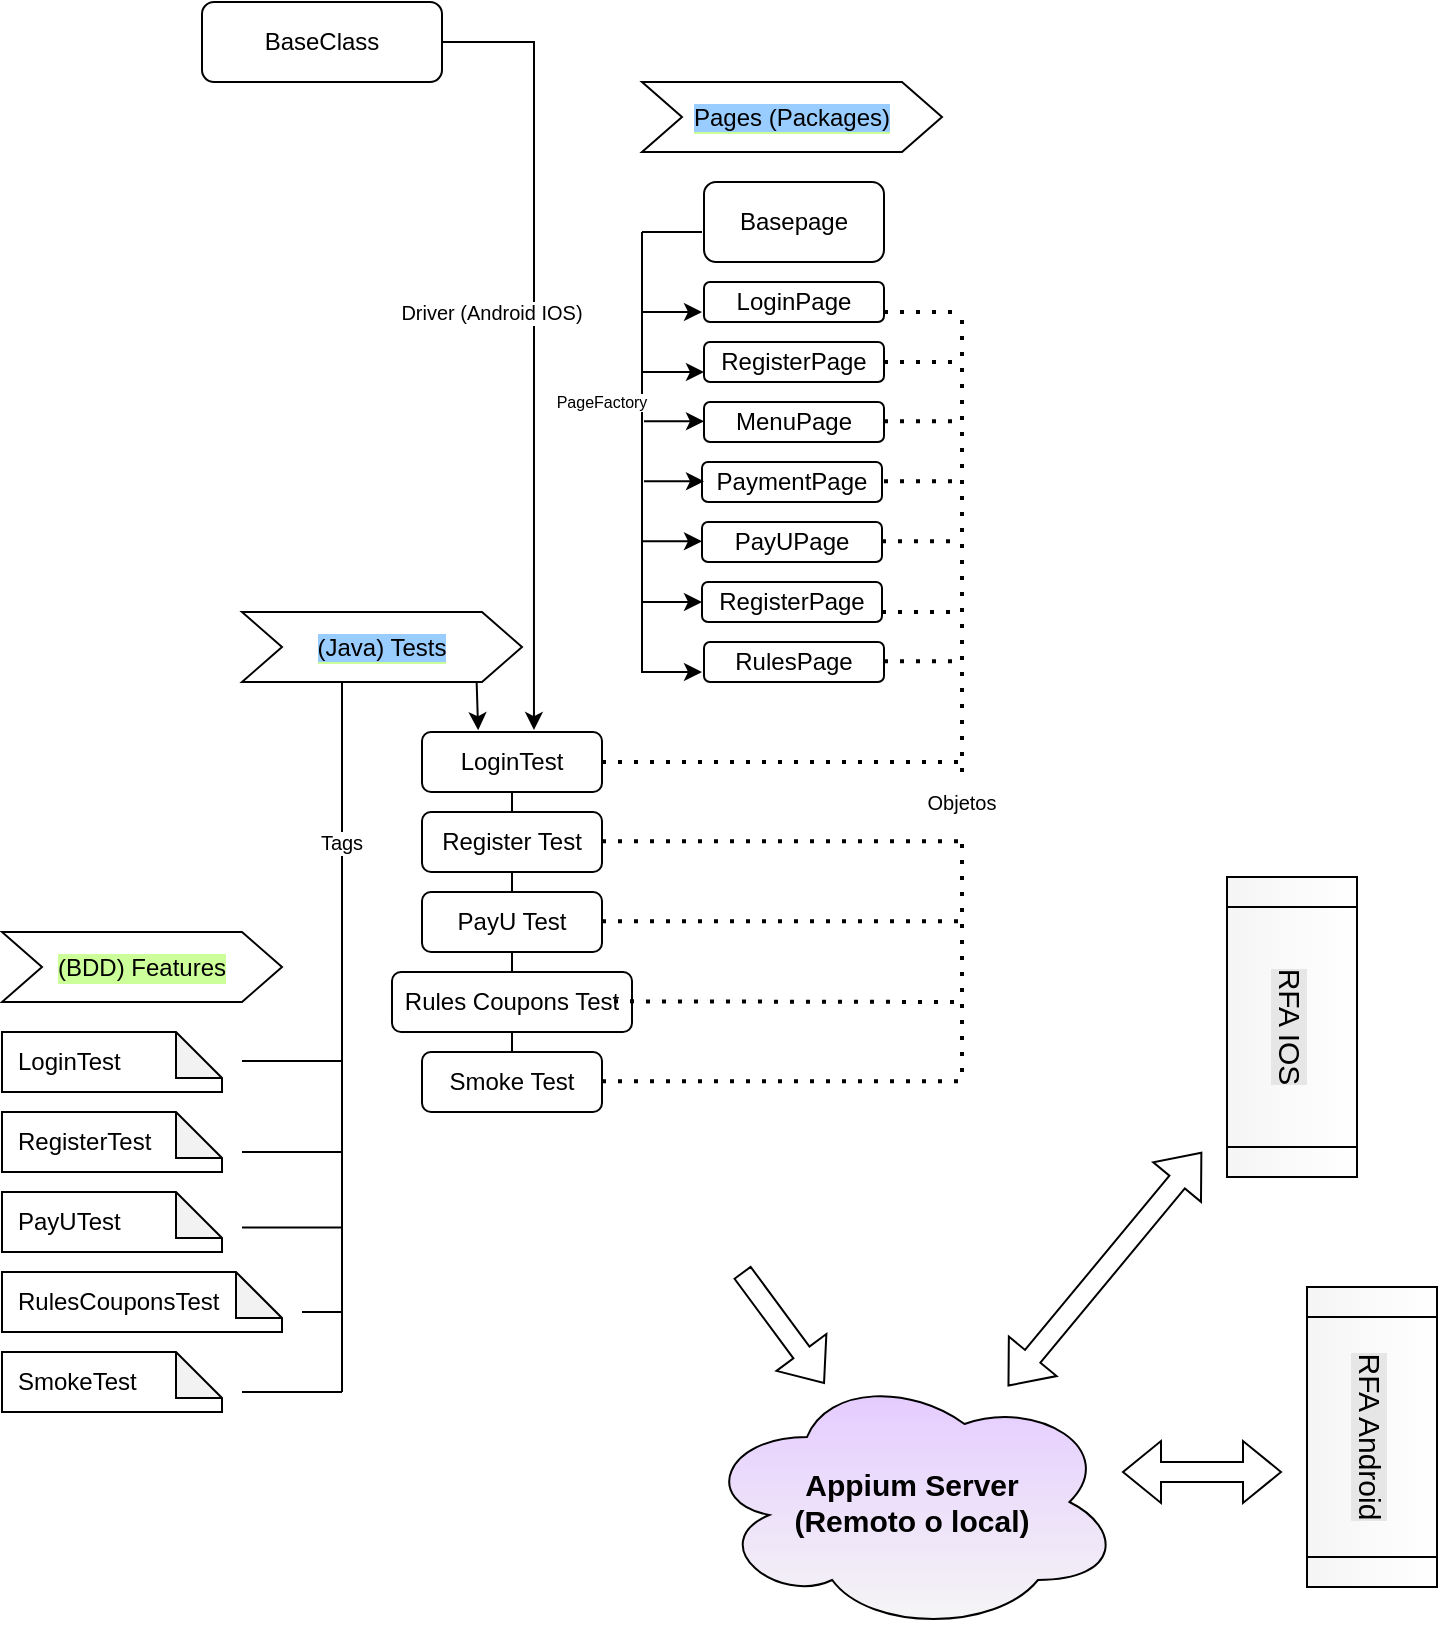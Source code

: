<mxfile version="18.0.2" type="github">
  <diagram id="C5RBs43oDa-KdzZeNtuy" name="Page-1">
    <mxGraphModel dx="894" dy="476" grid="1" gridSize="10" guides="1" tooltips="1" connect="1" arrows="1" fold="1" page="1" pageScale="1" pageWidth="827" pageHeight="1169" math="0" shadow="0">
      <root>
        <mxCell id="WIyWlLk6GJQsqaUBKTNV-0" />
        <mxCell id="WIyWlLk6GJQsqaUBKTNV-1" parent="WIyWlLk6GJQsqaUBKTNV-0" />
        <mxCell id="WIyWlLk6GJQsqaUBKTNV-3" value="BaseClass" style="rounded=1;whiteSpace=wrap;html=1;fontSize=12;glass=0;strokeWidth=1;shadow=0;" parent="WIyWlLk6GJQsqaUBKTNV-1" vertex="1">
          <mxGeometry x="140" y="305" width="120" height="40" as="geometry" />
        </mxCell>
        <mxCell id="WIyWlLk6GJQsqaUBKTNV-7" value="Basepage" style="rounded=1;whiteSpace=wrap;html=1;fontSize=12;glass=0;strokeWidth=1;shadow=0;" parent="WIyWlLk6GJQsqaUBKTNV-1" vertex="1">
          <mxGeometry x="391" y="395" width="90" height="40" as="geometry" />
        </mxCell>
        <mxCell id="WIyWlLk6GJQsqaUBKTNV-11" value="LoginTest" style="rounded=1;whiteSpace=wrap;html=1;fontSize=12;glass=0;strokeWidth=1;shadow=0;labelBackgroundColor=#FFFFFF;" parent="WIyWlLk6GJQsqaUBKTNV-1" vertex="1">
          <mxGeometry x="250" y="670" width="90" height="30" as="geometry" />
        </mxCell>
        <mxCell id="PB_Wogjj3rm_3J1EFjVq-0" value="(BDD) Features" style="shape=step;perimeter=stepPerimeter;whiteSpace=wrap;html=1;fixedSize=1;labelBackgroundColor=#CCFF99;" vertex="1" parent="WIyWlLk6GJQsqaUBKTNV-1">
          <mxGeometry x="40" y="770" width="140" height="35" as="geometry" />
        </mxCell>
        <mxCell id="PB_Wogjj3rm_3J1EFjVq-1" value="LoginTest" style="shape=note;whiteSpace=wrap;html=1;backgroundOutline=1;darkOpacity=0.05;size=23;align=left;spacingLeft=6;labelBackgroundColor=default;" vertex="1" parent="WIyWlLk6GJQsqaUBKTNV-1">
          <mxGeometry x="40" y="820" width="110" height="30" as="geometry" />
        </mxCell>
        <mxCell id="PB_Wogjj3rm_3J1EFjVq-2" value="RegisterTest" style="shape=note;whiteSpace=wrap;html=1;backgroundOutline=1;darkOpacity=0.05;size=23;align=left;spacingLeft=6;" vertex="1" parent="WIyWlLk6GJQsqaUBKTNV-1">
          <mxGeometry x="40" y="860" width="110" height="30" as="geometry" />
        </mxCell>
        <mxCell id="PB_Wogjj3rm_3J1EFjVq-3" value="PayUTest" style="shape=note;whiteSpace=wrap;html=1;backgroundOutline=1;darkOpacity=0.05;size=23;align=left;spacingLeft=6;" vertex="1" parent="WIyWlLk6GJQsqaUBKTNV-1">
          <mxGeometry x="40" y="900" width="110" height="30" as="geometry" />
        </mxCell>
        <mxCell id="PB_Wogjj3rm_3J1EFjVq-4" value="RulesCouponsTest" style="shape=note;whiteSpace=wrap;html=1;backgroundOutline=1;darkOpacity=0.05;size=23;align=left;spacingLeft=6;" vertex="1" parent="WIyWlLk6GJQsqaUBKTNV-1">
          <mxGeometry x="40" y="940" width="140" height="30" as="geometry" />
        </mxCell>
        <mxCell id="PB_Wogjj3rm_3J1EFjVq-7" value="SmokeTest" style="shape=note;whiteSpace=wrap;html=1;backgroundOutline=1;darkOpacity=0.05;size=23;align=left;spacingLeft=6;" vertex="1" parent="WIyWlLk6GJQsqaUBKTNV-1">
          <mxGeometry x="40" y="980" width="110" height="30" as="geometry" />
        </mxCell>
        <mxCell id="PB_Wogjj3rm_3J1EFjVq-9" value="" style="endArrow=classic;html=1;rounded=0;" edge="1" parent="WIyWlLk6GJQsqaUBKTNV-1">
          <mxGeometry width="50" height="50" relative="1" as="geometry">
            <mxPoint x="160" y="917.75" as="sourcePoint" />
            <mxPoint x="210" y="625" as="targetPoint" />
            <Array as="points">
              <mxPoint x="210" y="917.75" />
            </Array>
          </mxGeometry>
        </mxCell>
        <mxCell id="PB_Wogjj3rm_3J1EFjVq-10" value="" style="endArrow=none;html=1;rounded=0;" edge="1" parent="WIyWlLk6GJQsqaUBKTNV-1">
          <mxGeometry width="50" height="50" relative="1" as="geometry">
            <mxPoint x="160" y="834.5" as="sourcePoint" />
            <mxPoint x="210" y="834.5" as="targetPoint" />
          </mxGeometry>
        </mxCell>
        <mxCell id="PB_Wogjj3rm_3J1EFjVq-11" value="" style="endArrow=none;html=1;rounded=0;" edge="1" parent="WIyWlLk6GJQsqaUBKTNV-1">
          <mxGeometry width="50" height="50" relative="1" as="geometry">
            <mxPoint x="160" y="880" as="sourcePoint" />
            <mxPoint x="210" y="880" as="targetPoint" />
          </mxGeometry>
        </mxCell>
        <mxCell id="PB_Wogjj3rm_3J1EFjVq-12" value="" style="endArrow=none;html=1;rounded=0;" edge="1" parent="WIyWlLk6GJQsqaUBKTNV-1">
          <mxGeometry width="50" height="50" relative="1" as="geometry">
            <mxPoint x="190" y="960" as="sourcePoint" />
            <mxPoint x="210" y="960" as="targetPoint" />
          </mxGeometry>
        </mxCell>
        <mxCell id="PB_Wogjj3rm_3J1EFjVq-14" value="" style="endArrow=none;html=1;rounded=0;" edge="1" parent="WIyWlLk6GJQsqaUBKTNV-1">
          <mxGeometry width="50" height="50" relative="1" as="geometry">
            <mxPoint x="210" y="960" as="sourcePoint" />
            <mxPoint x="210" y="830" as="targetPoint" />
          </mxGeometry>
        </mxCell>
        <mxCell id="PB_Wogjj3rm_3J1EFjVq-15" value="&lt;span style=&quot;background-color: rgb(153, 204, 255);&quot;&gt;(Java) Tests&lt;/span&gt;" style="shape=step;perimeter=stepPerimeter;whiteSpace=wrap;html=1;fixedSize=1;labelBackgroundColor=#CCFF99;" vertex="1" parent="WIyWlLk6GJQsqaUBKTNV-1">
          <mxGeometry x="160" y="610" width="140" height="35" as="geometry" />
        </mxCell>
        <mxCell id="PB_Wogjj3rm_3J1EFjVq-17" value="Register Test" style="rounded=1;whiteSpace=wrap;html=1;fontSize=12;glass=0;strokeWidth=1;shadow=0;labelBackgroundColor=#FFFFFF;" vertex="1" parent="WIyWlLk6GJQsqaUBKTNV-1">
          <mxGeometry x="250" y="710" width="90" height="30" as="geometry" />
        </mxCell>
        <mxCell id="PB_Wogjj3rm_3J1EFjVq-18" value="PayU Test" style="rounded=1;whiteSpace=wrap;html=1;fontSize=12;glass=0;strokeWidth=1;shadow=0;labelBackgroundColor=#FFFFFF;" vertex="1" parent="WIyWlLk6GJQsqaUBKTNV-1">
          <mxGeometry x="250" y="750" width="90" height="30" as="geometry" />
        </mxCell>
        <mxCell id="PB_Wogjj3rm_3J1EFjVq-19" value="Rules Coupons Test" style="rounded=1;whiteSpace=wrap;html=1;fontSize=12;glass=0;strokeWidth=1;shadow=0;labelBackgroundColor=#FFFFFF;" vertex="1" parent="WIyWlLk6GJQsqaUBKTNV-1">
          <mxGeometry x="235" y="790" width="120" height="30" as="geometry" />
        </mxCell>
        <mxCell id="PB_Wogjj3rm_3J1EFjVq-20" value="Smoke Test" style="rounded=1;whiteSpace=wrap;html=1;fontSize=12;glass=0;strokeWidth=1;shadow=0;labelBackgroundColor=#FFFFFF;" vertex="1" parent="WIyWlLk6GJQsqaUBKTNV-1">
          <mxGeometry x="250" y="830" width="90" height="30" as="geometry" />
        </mxCell>
        <mxCell id="PB_Wogjj3rm_3J1EFjVq-21" value="" style="endArrow=none;html=1;rounded=0;entryX=0.5;entryY=1;entryDx=0;entryDy=0;" edge="1" parent="WIyWlLk6GJQsqaUBKTNV-1" source="PB_Wogjj3rm_3J1EFjVq-18" target="PB_Wogjj3rm_3J1EFjVq-17">
          <mxGeometry width="50" height="50" relative="1" as="geometry">
            <mxPoint x="340" y="770" as="sourcePoint" />
            <mxPoint x="390" y="720" as="targetPoint" />
          </mxGeometry>
        </mxCell>
        <mxCell id="PB_Wogjj3rm_3J1EFjVq-22" value="" style="endArrow=none;html=1;rounded=0;entryX=0.5;entryY=1;entryDx=0;entryDy=0;exitX=0.5;exitY=0;exitDx=0;exitDy=0;" edge="1" parent="WIyWlLk6GJQsqaUBKTNV-1" source="PB_Wogjj3rm_3J1EFjVq-17" target="WIyWlLk6GJQsqaUBKTNV-11">
          <mxGeometry width="50" height="50" relative="1" as="geometry">
            <mxPoint x="340" y="770" as="sourcePoint" />
            <mxPoint x="390" y="720" as="targetPoint" />
          </mxGeometry>
        </mxCell>
        <mxCell id="PB_Wogjj3rm_3J1EFjVq-23" value="" style="endArrow=none;html=1;rounded=0;entryX=0.5;entryY=1;entryDx=0;entryDy=0;exitX=0.5;exitY=0;exitDx=0;exitDy=0;" edge="1" parent="WIyWlLk6GJQsqaUBKTNV-1" source="PB_Wogjj3rm_3J1EFjVq-19" target="PB_Wogjj3rm_3J1EFjVq-18">
          <mxGeometry width="50" height="50" relative="1" as="geometry">
            <mxPoint x="340" y="770" as="sourcePoint" />
            <mxPoint x="390" y="720" as="targetPoint" />
          </mxGeometry>
        </mxCell>
        <mxCell id="PB_Wogjj3rm_3J1EFjVq-24" value="" style="endArrow=none;html=1;rounded=0;exitX=0.5;exitY=1;exitDx=0;exitDy=0;entryX=0.5;entryY=0;entryDx=0;entryDy=0;" edge="1" parent="WIyWlLk6GJQsqaUBKTNV-1" source="PB_Wogjj3rm_3J1EFjVq-19" target="PB_Wogjj3rm_3J1EFjVq-20">
          <mxGeometry width="50" height="50" relative="1" as="geometry">
            <mxPoint x="340" y="770" as="sourcePoint" />
            <mxPoint x="390" y="720" as="targetPoint" />
          </mxGeometry>
        </mxCell>
        <mxCell id="PB_Wogjj3rm_3J1EFjVq-26" value="" style="endArrow=classic;html=1;rounded=0;exitX=0.838;exitY=1;exitDx=0;exitDy=0;exitPerimeter=0;entryX=0.312;entryY=-0.029;entryDx=0;entryDy=0;entryPerimeter=0;" edge="1" parent="WIyWlLk6GJQsqaUBKTNV-1" source="PB_Wogjj3rm_3J1EFjVq-15" target="WIyWlLk6GJQsqaUBKTNV-11">
          <mxGeometry width="50" height="50" relative="1" as="geometry">
            <mxPoint x="350" y="810" as="sourcePoint" />
            <mxPoint x="400" y="760" as="targetPoint" />
          </mxGeometry>
        </mxCell>
        <mxCell id="PB_Wogjj3rm_3J1EFjVq-27" value="&lt;span style=&quot;background-color: rgb(153, 204, 255);&quot;&gt;Pages (Packages)&lt;/span&gt;" style="shape=step;perimeter=stepPerimeter;whiteSpace=wrap;html=1;fixedSize=1;labelBackgroundColor=#CCFF99;" vertex="1" parent="WIyWlLk6GJQsqaUBKTNV-1">
          <mxGeometry x="360" y="345" width="150" height="35" as="geometry" />
        </mxCell>
        <mxCell id="PB_Wogjj3rm_3J1EFjVq-28" value="LoginPage" style="rounded=1;whiteSpace=wrap;html=1;fontSize=12;glass=0;strokeWidth=1;shadow=0;" vertex="1" parent="WIyWlLk6GJQsqaUBKTNV-1">
          <mxGeometry x="391" y="445" width="90" height="20" as="geometry" />
        </mxCell>
        <mxCell id="PB_Wogjj3rm_3J1EFjVq-30" value="RegisterPage" style="rounded=1;whiteSpace=wrap;html=1;fontSize=12;glass=0;strokeWidth=1;shadow=0;" vertex="1" parent="WIyWlLk6GJQsqaUBKTNV-1">
          <mxGeometry x="391" y="475" width="90" height="20" as="geometry" />
        </mxCell>
        <mxCell id="PB_Wogjj3rm_3J1EFjVq-31" value="MenuPage" style="rounded=1;whiteSpace=wrap;html=1;fontSize=12;glass=0;strokeWidth=1;shadow=0;" vertex="1" parent="WIyWlLk6GJQsqaUBKTNV-1">
          <mxGeometry x="391" y="505" width="90" height="20" as="geometry" />
        </mxCell>
        <mxCell id="PB_Wogjj3rm_3J1EFjVq-32" value="PaymentPage" style="rounded=1;whiteSpace=wrap;html=1;fontSize=12;glass=0;strokeWidth=1;shadow=0;" vertex="1" parent="WIyWlLk6GJQsqaUBKTNV-1">
          <mxGeometry x="390" y="535" width="90" height="20" as="geometry" />
        </mxCell>
        <mxCell id="PB_Wogjj3rm_3J1EFjVq-33" value="PayUPage" style="rounded=1;whiteSpace=wrap;html=1;fontSize=12;glass=0;strokeWidth=1;shadow=0;" vertex="1" parent="WIyWlLk6GJQsqaUBKTNV-1">
          <mxGeometry x="390" y="565" width="90" height="20" as="geometry" />
        </mxCell>
        <mxCell id="PB_Wogjj3rm_3J1EFjVq-34" value="RegisterPage" style="rounded=1;whiteSpace=wrap;html=1;fontSize=12;glass=0;strokeWidth=1;shadow=0;" vertex="1" parent="WIyWlLk6GJQsqaUBKTNV-1">
          <mxGeometry x="390" y="595" width="90" height="20" as="geometry" />
        </mxCell>
        <mxCell id="PB_Wogjj3rm_3J1EFjVq-35" value="RulesPage" style="rounded=1;whiteSpace=wrap;html=1;fontSize=12;glass=0;strokeWidth=1;shadow=0;" vertex="1" parent="WIyWlLk6GJQsqaUBKTNV-1">
          <mxGeometry x="391" y="625" width="90" height="20" as="geometry" />
        </mxCell>
        <mxCell id="PB_Wogjj3rm_3J1EFjVq-36" value="" style="endArrow=none;dashed=1;html=1;dashPattern=1 3;strokeWidth=2;rounded=0;startArrow=none;" edge="1" parent="WIyWlLk6GJQsqaUBKTNV-1" source="PB_Wogjj3rm_3J1EFjVq-61">
          <mxGeometry width="50" height="50" relative="1" as="geometry">
            <mxPoint x="520" y="840" as="sourcePoint" />
            <mxPoint x="520" y="460" as="targetPoint" />
          </mxGeometry>
        </mxCell>
        <mxCell id="PB_Wogjj3rm_3J1EFjVq-37" value="" style="endArrow=none;dashed=1;html=1;dashPattern=1 3;strokeWidth=2;rounded=0;exitX=1;exitY=0.75;exitDx=0;exitDy=0;" edge="1" parent="WIyWlLk6GJQsqaUBKTNV-1" source="PB_Wogjj3rm_3J1EFjVq-28">
          <mxGeometry width="50" height="50" relative="1" as="geometry">
            <mxPoint x="340" y="650" as="sourcePoint" />
            <mxPoint x="520" y="460" as="targetPoint" />
          </mxGeometry>
        </mxCell>
        <mxCell id="PB_Wogjj3rm_3J1EFjVq-38" value="" style="endArrow=none;dashed=1;html=1;dashPattern=1 3;strokeWidth=2;rounded=0;exitX=1;exitY=0.5;exitDx=0;exitDy=0;" edge="1" parent="WIyWlLk6GJQsqaUBKTNV-1" source="PB_Wogjj3rm_3J1EFjVq-30">
          <mxGeometry width="50" height="50" relative="1" as="geometry">
            <mxPoint x="491" y="470" as="sourcePoint" />
            <mxPoint x="520" y="485" as="targetPoint" />
            <Array as="points" />
          </mxGeometry>
        </mxCell>
        <mxCell id="PB_Wogjj3rm_3J1EFjVq-39" value="" style="endArrow=none;dashed=1;html=1;dashPattern=1 3;strokeWidth=2;rounded=0;exitX=1;exitY=0.75;exitDx=0;exitDy=0;" edge="1" parent="WIyWlLk6GJQsqaUBKTNV-1">
          <mxGeometry width="50" height="50" relative="1" as="geometry">
            <mxPoint x="481" y="514.66" as="sourcePoint" />
            <mxPoint x="520.0" y="514.66" as="targetPoint" />
          </mxGeometry>
        </mxCell>
        <mxCell id="PB_Wogjj3rm_3J1EFjVq-40" value="" style="endArrow=none;dashed=1;html=1;dashPattern=1 3;strokeWidth=2;rounded=0;exitX=1;exitY=0.75;exitDx=0;exitDy=0;" edge="1" parent="WIyWlLk6GJQsqaUBKTNV-1">
          <mxGeometry width="50" height="50" relative="1" as="geometry">
            <mxPoint x="481" y="544.66" as="sourcePoint" />
            <mxPoint x="520.0" y="544.66" as="targetPoint" />
          </mxGeometry>
        </mxCell>
        <mxCell id="PB_Wogjj3rm_3J1EFjVq-41" value="" style="endArrow=none;dashed=1;html=1;dashPattern=1 3;strokeWidth=2;rounded=0;exitX=1;exitY=0.75;exitDx=0;exitDy=0;" edge="1" parent="WIyWlLk6GJQsqaUBKTNV-1">
          <mxGeometry width="50" height="50" relative="1" as="geometry">
            <mxPoint x="480" y="574.66" as="sourcePoint" />
            <mxPoint x="519.0" y="574.66" as="targetPoint" />
          </mxGeometry>
        </mxCell>
        <mxCell id="PB_Wogjj3rm_3J1EFjVq-42" value="" style="endArrow=none;dashed=1;html=1;dashPattern=1 3;strokeWidth=2;rounded=0;exitX=1;exitY=0.75;exitDx=0;exitDy=0;" edge="1" parent="WIyWlLk6GJQsqaUBKTNV-1">
          <mxGeometry width="50" height="50" relative="1" as="geometry">
            <mxPoint x="480" y="610" as="sourcePoint" />
            <mxPoint x="519.0" y="610" as="targetPoint" />
          </mxGeometry>
        </mxCell>
        <mxCell id="PB_Wogjj3rm_3J1EFjVq-43" value="" style="endArrow=none;dashed=1;html=1;dashPattern=1 3;strokeWidth=2;rounded=0;exitX=1;exitY=0.75;exitDx=0;exitDy=0;" edge="1" parent="WIyWlLk6GJQsqaUBKTNV-1">
          <mxGeometry width="50" height="50" relative="1" as="geometry">
            <mxPoint x="481" y="634.66" as="sourcePoint" />
            <mxPoint x="520.0" y="634.66" as="targetPoint" />
          </mxGeometry>
        </mxCell>
        <mxCell id="PB_Wogjj3rm_3J1EFjVq-44" value="" style="endArrow=none;dashed=1;html=1;dashPattern=1 3;strokeWidth=2;rounded=0;exitX=1;exitY=0.5;exitDx=0;exitDy=0;" edge="1" parent="WIyWlLk6GJQsqaUBKTNV-1" source="WIyWlLk6GJQsqaUBKTNV-11">
          <mxGeometry width="50" height="50" relative="1" as="geometry">
            <mxPoint x="364" y="720" as="sourcePoint" />
            <mxPoint x="520" y="685" as="targetPoint" />
          </mxGeometry>
        </mxCell>
        <mxCell id="PB_Wogjj3rm_3J1EFjVq-46" value="" style="endArrow=none;dashed=1;html=1;dashPattern=1 3;strokeWidth=2;rounded=0;exitX=1;exitY=0.5;exitDx=0;exitDy=0;" edge="1" parent="WIyWlLk6GJQsqaUBKTNV-1">
          <mxGeometry width="50" height="50" relative="1" as="geometry">
            <mxPoint x="340" y="724.66" as="sourcePoint" />
            <mxPoint x="520.0" y="724.66" as="targetPoint" />
          </mxGeometry>
        </mxCell>
        <mxCell id="PB_Wogjj3rm_3J1EFjVq-47" value="" style="endArrow=none;dashed=1;html=1;dashPattern=1 3;strokeWidth=2;rounded=0;exitX=1;exitY=0.5;exitDx=0;exitDy=0;" edge="1" parent="WIyWlLk6GJQsqaUBKTNV-1">
          <mxGeometry width="50" height="50" relative="1" as="geometry">
            <mxPoint x="340" y="764.66" as="sourcePoint" />
            <mxPoint x="520.0" y="764.66" as="targetPoint" />
          </mxGeometry>
        </mxCell>
        <mxCell id="PB_Wogjj3rm_3J1EFjVq-48" value="" style="endArrow=none;dashed=1;html=1;dashPattern=1 3;strokeWidth=2;rounded=0;exitX=1;exitY=0.5;exitDx=0;exitDy=0;" edge="1" parent="WIyWlLk6GJQsqaUBKTNV-1">
          <mxGeometry width="50" height="50" relative="1" as="geometry">
            <mxPoint x="346" y="804.66" as="sourcePoint" />
            <mxPoint x="520" y="805" as="targetPoint" />
          </mxGeometry>
        </mxCell>
        <mxCell id="PB_Wogjj3rm_3J1EFjVq-49" value="" style="endArrow=none;dashed=1;html=1;dashPattern=1 3;strokeWidth=2;rounded=0;exitX=1;exitY=0.5;exitDx=0;exitDy=0;" edge="1" parent="WIyWlLk6GJQsqaUBKTNV-1">
          <mxGeometry width="50" height="50" relative="1" as="geometry">
            <mxPoint x="340" y="844.66" as="sourcePoint" />
            <mxPoint x="520.0" y="844.66" as="targetPoint" />
          </mxGeometry>
        </mxCell>
        <mxCell id="PB_Wogjj3rm_3J1EFjVq-50" value="" style="endArrow=classic;html=1;rounded=0;" edge="1" parent="WIyWlLk6GJQsqaUBKTNV-1">
          <mxGeometry width="50" height="50" relative="1" as="geometry">
            <mxPoint x="360" y="420" as="sourcePoint" />
            <mxPoint x="390" y="640" as="targetPoint" />
            <Array as="points">
              <mxPoint x="360" y="640" />
            </Array>
          </mxGeometry>
        </mxCell>
        <mxCell id="PB_Wogjj3rm_3J1EFjVq-51" value="" style="endArrow=none;html=1;rounded=0;" edge="1" parent="WIyWlLk6GJQsqaUBKTNV-1">
          <mxGeometry width="50" height="50" relative="1" as="geometry">
            <mxPoint x="390" y="420" as="sourcePoint" />
            <mxPoint x="360" y="420" as="targetPoint" />
          </mxGeometry>
        </mxCell>
        <mxCell id="PB_Wogjj3rm_3J1EFjVq-52" value="" style="endArrow=classic;html=1;rounded=0;" edge="1" parent="WIyWlLk6GJQsqaUBKTNV-1">
          <mxGeometry width="50" height="50" relative="1" as="geometry">
            <mxPoint x="360" y="460" as="sourcePoint" />
            <mxPoint x="390" y="460" as="targetPoint" />
          </mxGeometry>
        </mxCell>
        <mxCell id="PB_Wogjj3rm_3J1EFjVq-53" value="" style="endArrow=classic;html=1;rounded=0;entryX=0;entryY=0.75;entryDx=0;entryDy=0;" edge="1" parent="WIyWlLk6GJQsqaUBKTNV-1" target="PB_Wogjj3rm_3J1EFjVq-30">
          <mxGeometry width="50" height="50" relative="1" as="geometry">
            <mxPoint x="360" y="490" as="sourcePoint" />
            <mxPoint x="400" y="470" as="targetPoint" />
          </mxGeometry>
        </mxCell>
        <mxCell id="PB_Wogjj3rm_3J1EFjVq-54" value="" style="endArrow=classic;html=1;rounded=0;" edge="1" parent="WIyWlLk6GJQsqaUBKTNV-1">
          <mxGeometry width="50" height="50" relative="1" as="geometry">
            <mxPoint x="361" y="514.66" as="sourcePoint" />
            <mxPoint x="391" y="514.66" as="targetPoint" />
          </mxGeometry>
        </mxCell>
        <mxCell id="PB_Wogjj3rm_3J1EFjVq-55" value="" style="endArrow=classic;html=1;rounded=0;" edge="1" parent="WIyWlLk6GJQsqaUBKTNV-1">
          <mxGeometry width="50" height="50" relative="1" as="geometry">
            <mxPoint x="361" y="544.66" as="sourcePoint" />
            <mxPoint x="391" y="544.66" as="targetPoint" />
          </mxGeometry>
        </mxCell>
        <mxCell id="PB_Wogjj3rm_3J1EFjVq-56" value="" style="endArrow=classic;html=1;rounded=0;" edge="1" parent="WIyWlLk6GJQsqaUBKTNV-1">
          <mxGeometry width="50" height="50" relative="1" as="geometry">
            <mxPoint x="360" y="574.66" as="sourcePoint" />
            <mxPoint x="390" y="574.66" as="targetPoint" />
          </mxGeometry>
        </mxCell>
        <mxCell id="PB_Wogjj3rm_3J1EFjVq-57" value="" style="endArrow=classic;html=1;rounded=0;entryX=0;entryY=0.5;entryDx=0;entryDy=0;" edge="1" parent="WIyWlLk6GJQsqaUBKTNV-1" target="PB_Wogjj3rm_3J1EFjVq-34">
          <mxGeometry width="50" height="50" relative="1" as="geometry">
            <mxPoint x="360" y="605" as="sourcePoint" />
            <mxPoint x="440" y="510" as="targetPoint" />
            <Array as="points">
              <mxPoint x="380" y="605" />
            </Array>
          </mxGeometry>
        </mxCell>
        <mxCell id="PB_Wogjj3rm_3J1EFjVq-58" value="PageFactory" style="text;html=1;strokeColor=none;fillColor=none;align=center;verticalAlign=middle;whiteSpace=wrap;rounded=0;labelBackgroundColor=#FFFFFF;fontSize=8;" vertex="1" parent="WIyWlLk6GJQsqaUBKTNV-1">
          <mxGeometry x="330" y="505" width="20" as="geometry" />
        </mxCell>
        <mxCell id="PB_Wogjj3rm_3J1EFjVq-59" value="" style="endArrow=none;html=1;rounded=0;fontSize=10;" edge="1" parent="WIyWlLk6GJQsqaUBKTNV-1">
          <mxGeometry width="50" height="50" relative="1" as="geometry">
            <mxPoint x="210" y="960" as="sourcePoint" />
            <mxPoint x="210" y="1000" as="targetPoint" />
          </mxGeometry>
        </mxCell>
        <mxCell id="PB_Wogjj3rm_3J1EFjVq-60" value="" style="endArrow=none;html=1;rounded=0;fontSize=10;" edge="1" parent="WIyWlLk6GJQsqaUBKTNV-1">
          <mxGeometry width="50" height="50" relative="1" as="geometry">
            <mxPoint x="160" y="1000" as="sourcePoint" />
            <mxPoint x="210" y="1000" as="targetPoint" />
          </mxGeometry>
        </mxCell>
        <mxCell id="PB_Wogjj3rm_3J1EFjVq-66" value="" style="endArrow=classic;html=1;rounded=0;fontSize=10;exitX=1;exitY=0.5;exitDx=0;exitDy=0;entryX=0.622;entryY=-0.033;entryDx=0;entryDy=0;entryPerimeter=0;" edge="1" parent="WIyWlLk6GJQsqaUBKTNV-1" source="WIyWlLk6GJQsqaUBKTNV-3" target="WIyWlLk6GJQsqaUBKTNV-11">
          <mxGeometry width="50" height="50" relative="1" as="geometry">
            <mxPoint x="390" y="550" as="sourcePoint" />
            <mxPoint x="440" y="500" as="targetPoint" />
            <Array as="points">
              <mxPoint x="306" y="325" />
              <mxPoint x="306" y="450" />
            </Array>
          </mxGeometry>
        </mxCell>
        <mxCell id="PB_Wogjj3rm_3J1EFjVq-67" value="Driver (Android IOS)" style="text;html=1;strokeColor=none;fillColor=none;align=center;verticalAlign=middle;whiteSpace=wrap;rounded=0;labelBackgroundColor=#FFFFFF;fontSize=10;" vertex="1" parent="WIyWlLk6GJQsqaUBKTNV-1">
          <mxGeometry x="230" y="445" width="110" height="30" as="geometry" />
        </mxCell>
        <mxCell id="PB_Wogjj3rm_3J1EFjVq-68" value="Tags" style="text;html=1;strokeColor=none;fillColor=none;align=center;verticalAlign=middle;whiteSpace=wrap;rounded=0;labelBackgroundColor=#FFFFFF;fontSize=10;" vertex="1" parent="WIyWlLk6GJQsqaUBKTNV-1">
          <mxGeometry x="180" y="710" width="60" height="30" as="geometry" />
        </mxCell>
        <mxCell id="PB_Wogjj3rm_3J1EFjVq-61" value="Objetos" style="text;html=1;strokeColor=none;fillColor=none;align=center;verticalAlign=middle;whiteSpace=wrap;rounded=0;labelBackgroundColor=#FFFFFF;fontSize=10;" vertex="1" parent="WIyWlLk6GJQsqaUBKTNV-1">
          <mxGeometry x="490" y="690" width="60" height="30" as="geometry" />
        </mxCell>
        <mxCell id="PB_Wogjj3rm_3J1EFjVq-74" value="" style="endArrow=none;dashed=1;html=1;dashPattern=1 3;strokeWidth=2;rounded=0;" edge="1" parent="WIyWlLk6GJQsqaUBKTNV-1" target="PB_Wogjj3rm_3J1EFjVq-61">
          <mxGeometry width="50" height="50" relative="1" as="geometry">
            <mxPoint x="520" y="840" as="sourcePoint" />
            <mxPoint x="520" y="460" as="targetPoint" />
          </mxGeometry>
        </mxCell>
        <mxCell id="PB_Wogjj3rm_3J1EFjVq-75" style="edgeStyle=orthogonalEdgeStyle;rounded=0;orthogonalLoop=1;jettySize=auto;html=1;exitX=0.5;exitY=1;exitDx=0;exitDy=0;fontSize=10;fontColor=none;" edge="1" parent="WIyWlLk6GJQsqaUBKTNV-1" source="PB_Wogjj3rm_3J1EFjVq-68" target="PB_Wogjj3rm_3J1EFjVq-68">
          <mxGeometry relative="1" as="geometry" />
        </mxCell>
        <mxCell id="PB_Wogjj3rm_3J1EFjVq-76" value="Appium Server&lt;br&gt;(Remoto o local)" style="ellipse;shape=cloud;whiteSpace=wrap;html=1;labelBackgroundColor=none;fontSize=15;fontColor=none;gradientColor=#F5F5F5;fillColor=#E5CCFF;fontStyle=1" vertex="1" parent="WIyWlLk6GJQsqaUBKTNV-1">
          <mxGeometry x="390" y="990" width="210" height="130" as="geometry" />
        </mxCell>
        <mxCell id="PB_Wogjj3rm_3J1EFjVq-77" value="" style="shape=flexArrow;endArrow=classic;html=1;rounded=0;fontSize=15;fontColor=none;" edge="1" parent="WIyWlLk6GJQsqaUBKTNV-1" target="PB_Wogjj3rm_3J1EFjVq-76">
          <mxGeometry width="50" height="50" relative="1" as="geometry">
            <mxPoint x="410" y="940" as="sourcePoint" />
            <mxPoint x="310" y="810" as="targetPoint" />
          </mxGeometry>
        </mxCell>
        <mxCell id="PB_Wogjj3rm_3J1EFjVq-83" value="RFA IOS" style="shape=process;whiteSpace=wrap;html=1;backgroundOutline=1;labelBackgroundColor=#E6E6E6;fontSize=15;fontColor=none;fillColor=#FFFFFF;gradientColor=#F5F5F5;rotation=90;" vertex="1" parent="WIyWlLk6GJQsqaUBKTNV-1">
          <mxGeometry x="610" y="785" width="150" height="65" as="geometry" />
        </mxCell>
        <mxCell id="PB_Wogjj3rm_3J1EFjVq-84" value="" style="shape=flexArrow;endArrow=classic;startArrow=classic;html=1;rounded=0;fontSize=15;fontColor=none;" edge="1" parent="WIyWlLk6GJQsqaUBKTNV-1" source="PB_Wogjj3rm_3J1EFjVq-76">
          <mxGeometry width="100" height="100" relative="1" as="geometry">
            <mxPoint x="510" y="990" as="sourcePoint" />
            <mxPoint x="640" y="880" as="targetPoint" />
          </mxGeometry>
        </mxCell>
        <mxCell id="PB_Wogjj3rm_3J1EFjVq-85" value="RFA Android" style="shape=process;whiteSpace=wrap;html=1;backgroundOutline=1;labelBackgroundColor=#E6E6E6;fontSize=15;fontColor=none;fillColor=#FFFFFF;gradientColor=#F5F5F5;rotation=90;" vertex="1" parent="WIyWlLk6GJQsqaUBKTNV-1">
          <mxGeometry x="650" y="990" width="150" height="65" as="geometry" />
        </mxCell>
        <mxCell id="PB_Wogjj3rm_3J1EFjVq-86" value="" style="shape=flexArrow;endArrow=classic;startArrow=classic;html=1;rounded=0;fontSize=15;fontColor=none;" edge="1" parent="WIyWlLk6GJQsqaUBKTNV-1">
          <mxGeometry width="100" height="100" relative="1" as="geometry">
            <mxPoint x="600" y="1040" as="sourcePoint" />
            <mxPoint x="680" y="1040" as="targetPoint" />
          </mxGeometry>
        </mxCell>
      </root>
    </mxGraphModel>
  </diagram>
</mxfile>
